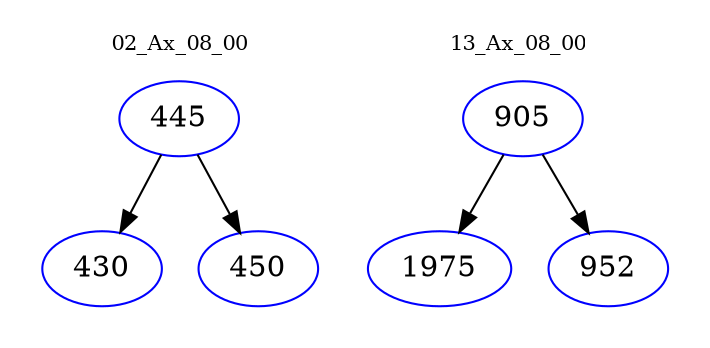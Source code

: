 digraph{
subgraph cluster_0 {
color = white
label = "02_Ax_08_00";
fontsize=10;
T0_445 [label="445", color="blue"]
T0_445 -> T0_430 [color="black"]
T0_430 [label="430", color="blue"]
T0_445 -> T0_450 [color="black"]
T0_450 [label="450", color="blue"]
}
subgraph cluster_1 {
color = white
label = "13_Ax_08_00";
fontsize=10;
T1_905 [label="905", color="blue"]
T1_905 -> T1_1975 [color="black"]
T1_1975 [label="1975", color="blue"]
T1_905 -> T1_952 [color="black"]
T1_952 [label="952", color="blue"]
}
}
